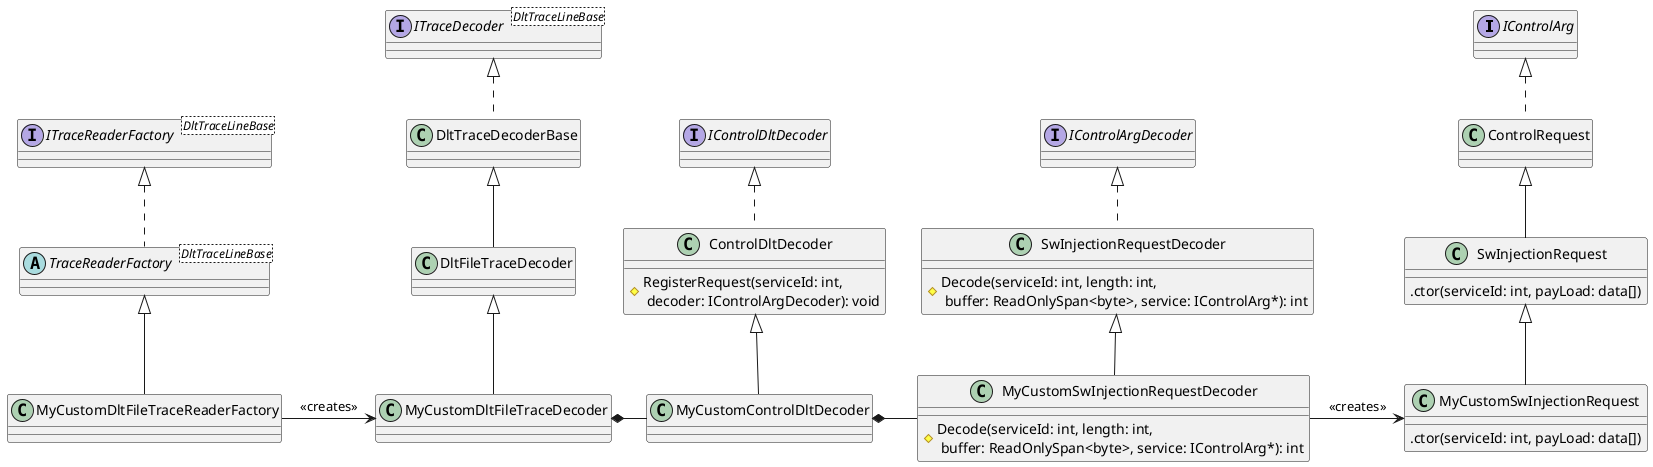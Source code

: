 @startuml DLT.ControlArgCustomDecoder
interface IControlArg
class ControlRequest

class SwInjectionRequest {
    .ctor(serviceId: int, payLoad: data[])
}
class MyCustomSwInjectionRequest {
    .ctor(serviceId: int, payLoad: data[])
}

IControlArg <|.d. ControlRequest
ControlRequest <|-d- SwInjectionRequest
SwInjectionRequest <|-d- MyCustomSwInjectionRequest

interface IControlArgDecoder

class SwInjectionRequestDecoder {
    #Decode(serviceId: int, length: int, \n buffer: ReadOnlySpan<byte>, service: IControlArg*): int
}

class MyCustomSwInjectionRequestDecoder {
    #Decode(serviceId: int, length: int, \n buffer: ReadOnlySpan<byte>, service: IControlArg*): int
}

IControlArgDecoder <|.d. SwInjectionRequestDecoder
SwInjectionRequestDecoder <|-d- MyCustomSwInjectionRequestDecoder
MyCustomSwInjectionRequestDecoder -r-> MyCustomSwInjectionRequest : <<creates>>

interface IControlDltDecoder
class ControlDltDecoder {
    #RegisterRequest(serviceId: int, \n decoder: IControlArgDecoder): void
}
class MyCustomControlDltDecoder
IControlDltDecoder <|.d. ControlDltDecoder
ControlDltDecoder <|-d- MyCustomControlDltDecoder

interface ITraceDecoder<DltTraceLineBase>
class DltTraceDecoderBase
class DltFileTraceDecoder
class MyCustomDltFileTraceDecoder
ITraceDecoder <|.d. DltTraceDecoderBase
DltTraceDecoderBase <|-d- DltFileTraceDecoder
DltFileTraceDecoder <|-d- MyCustomDltFileTraceDecoder

MyCustomDltFileTraceDecoder *-r- MyCustomControlDltDecoder
MyCustomControlDltDecoder *-r- MyCustomSwInjectionRequestDecoder

interface ITraceReaderFactory<DltTraceLineBase>
abstract class TraceReaderFactory<DltTraceLineBase>
class MyCustomDltFileTraceReaderFactory

ITraceReaderFactory <|.d. TraceReaderFactory
TraceReaderFactory <|-d- MyCustomDltFileTraceReaderFactory
MyCustomDltFileTraceReaderFactory -r-> MyCustomDltFileTraceDecoder : <<creates>>
@enduml